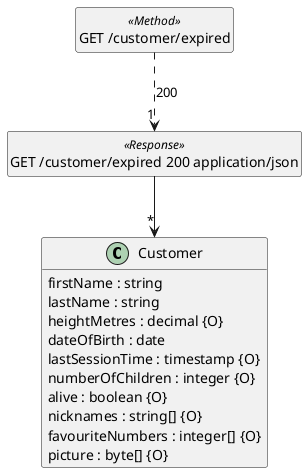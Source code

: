 @startuml
hide <<Method>> circle
hide <<Response>> circle
hide <<Parameter>> circle
hide empty methods
hide empty fields
set namespaceSeparator none

class "Customer" {
  firstName : string
  lastName : string
  heightMetres : decimal {O}
  dateOfBirth : date
  lastSessionTime : timestamp {O}
  numberOfChildren : integer {O}
  alive : boolean {O}
  nicknames : string[] {O}
  favouriteNumbers : integer[] {O}
  picture : byte[] {O}
}

class "GET /customer/expired" <<Method>> {
}

class "GET /customer/expired 200 application/json" <<Response>> {
}

"GET /customer/expired 200 application/json" --> "*" "Customer"

"GET /customer/expired" ..> "1" "GET /customer/expired 200 application/json"  :  "200"

@enduml